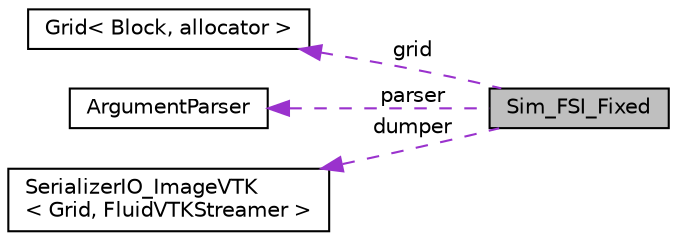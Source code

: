digraph "Sim_FSI_Fixed"
{
  edge [fontname="Helvetica",fontsize="10",labelfontname="Helvetica",labelfontsize="10"];
  node [fontname="Helvetica",fontsize="10",shape=record];
  rankdir="LR";
  Node1 [label="Sim_FSI_Fixed",height=0.2,width=0.4,color="black", fillcolor="grey75", style="filled", fontcolor="black"];
  Node2 -> Node1 [dir="back",color="darkorchid3",fontsize="10",style="dashed",label=" grid" ,fontname="Helvetica"];
  Node2 [label="Grid\< Block, allocator \>",height=0.2,width=0.4,color="black", fillcolor="white", style="filled",URL="$class_grid.html"];
  Node3 -> Node1 [dir="back",color="darkorchid3",fontsize="10",style="dashed",label=" parser" ,fontname="Helvetica"];
  Node3 [label="ArgumentParser",height=0.2,width=0.4,color="black", fillcolor="white", style="filled",URL="$class_argument_parser.html"];
  Node4 -> Node1 [dir="back",color="darkorchid3",fontsize="10",style="dashed",label=" dumper" ,fontname="Helvetica"];
  Node4 [label="SerializerIO_ImageVTK\l\< Grid, FluidVTKStreamer \>",height=0.2,width=0.4,color="black", fillcolor="white", style="filled",URL="$class_serializer_i_o___image_v_t_k.html"];
}
